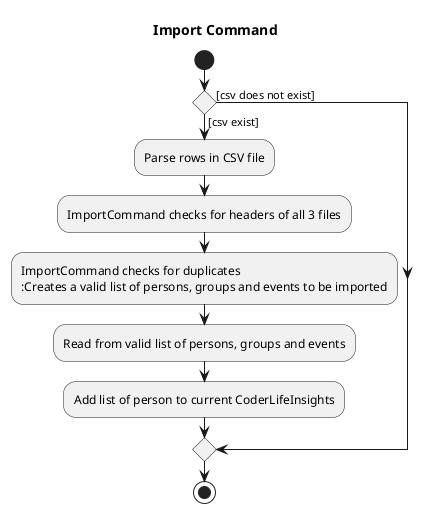 @startuml
title Import Command
start

if () then ([csv exist])
    :Parse rows in CSV file;
    :ImportCommand checks for headers of all 3 files;
    :ImportCommand checks for duplicates
    :Creates a valid list of persons, groups and events to be imported;
    :Read from valid list of persons, groups and events;
    :Add list of person to current CoderLifeInsights;
else ([csv does not exist])
endif
stop
@enduml
